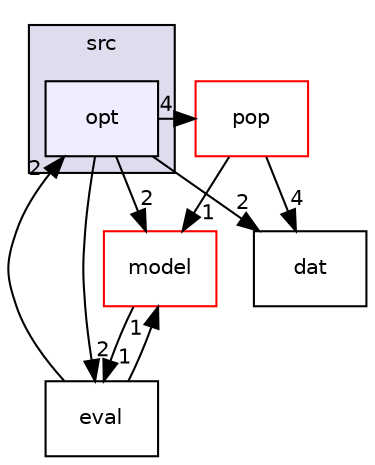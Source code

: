 digraph "opt" {
  compound=true
  node [ fontsize="10", fontname="Helvetica"];
  edge [ labelfontsize="10", labelfontname="Helvetica"];
  subgraph clusterdir_68267d1309a1af8e8297ef4c3efbcdba {
    graph [ bgcolor="#ddddee", pencolor="black", label="src" fontname="Helvetica", fontsize="10", URL="dir_68267d1309a1af8e8297ef4c3efbcdba.html"]
  dir_71553c93ca779327a2e9b9bdf1e6160d [shape=box, label="opt", style="filled", fillcolor="#eeeeff", pencolor="black", URL="dir_71553c93ca779327a2e9b9bdf1e6160d.html"];
  }
  dir_c2e0cc19d6853ed6e4afc6dc582757b2 [shape=box label="pop" fillcolor="white" style="filled" color="red" URL="dir_c2e0cc19d6853ed6e4afc6dc582757b2.html"];
  dir_ed55543a4f49c4b89fb207b09e7017b2 [shape=box label="dat" URL="dir_ed55543a4f49c4b89fb207b09e7017b2.html"];
  dir_5081caf4253f166c37035217032e821c [shape=box label="eval" URL="dir_5081caf4253f166c37035217032e821c.html"];
  dir_5dd65160827af56e6353642206b80129 [shape=box label="model" fillcolor="white" style="filled" color="red" URL="dir_5dd65160827af56e6353642206b80129.html"];
  dir_c2e0cc19d6853ed6e4afc6dc582757b2->dir_ed55543a4f49c4b89fb207b09e7017b2 [headlabel="4", labeldistance=1.5 headhref="dir_000001_000004.html"];
  dir_c2e0cc19d6853ed6e4afc6dc582757b2->dir_5dd65160827af56e6353642206b80129 [headlabel="1", labeldistance=1.5 headhref="dir_000001_000008.html"];
  dir_5081caf4253f166c37035217032e821c->dir_5dd65160827af56e6353642206b80129 [headlabel="1", labeldistance=1.5 headhref="dir_000006_000008.html"];
  dir_5081caf4253f166c37035217032e821c->dir_71553c93ca779327a2e9b9bdf1e6160d [headlabel="2", labeldistance=1.5 headhref="dir_000006_000002.html"];
  dir_5dd65160827af56e6353642206b80129->dir_5081caf4253f166c37035217032e821c [headlabel="1", labeldistance=1.5 headhref="dir_000008_000006.html"];
  dir_71553c93ca779327a2e9b9bdf1e6160d->dir_c2e0cc19d6853ed6e4afc6dc582757b2 [headlabel="4", labeldistance=1.5 headhref="dir_000002_000001.html"];
  dir_71553c93ca779327a2e9b9bdf1e6160d->dir_ed55543a4f49c4b89fb207b09e7017b2 [headlabel="2", labeldistance=1.5 headhref="dir_000002_000004.html"];
  dir_71553c93ca779327a2e9b9bdf1e6160d->dir_5081caf4253f166c37035217032e821c [headlabel="2", labeldistance=1.5 headhref="dir_000002_000006.html"];
  dir_71553c93ca779327a2e9b9bdf1e6160d->dir_5dd65160827af56e6353642206b80129 [headlabel="2", labeldistance=1.5 headhref="dir_000002_000008.html"];
}
